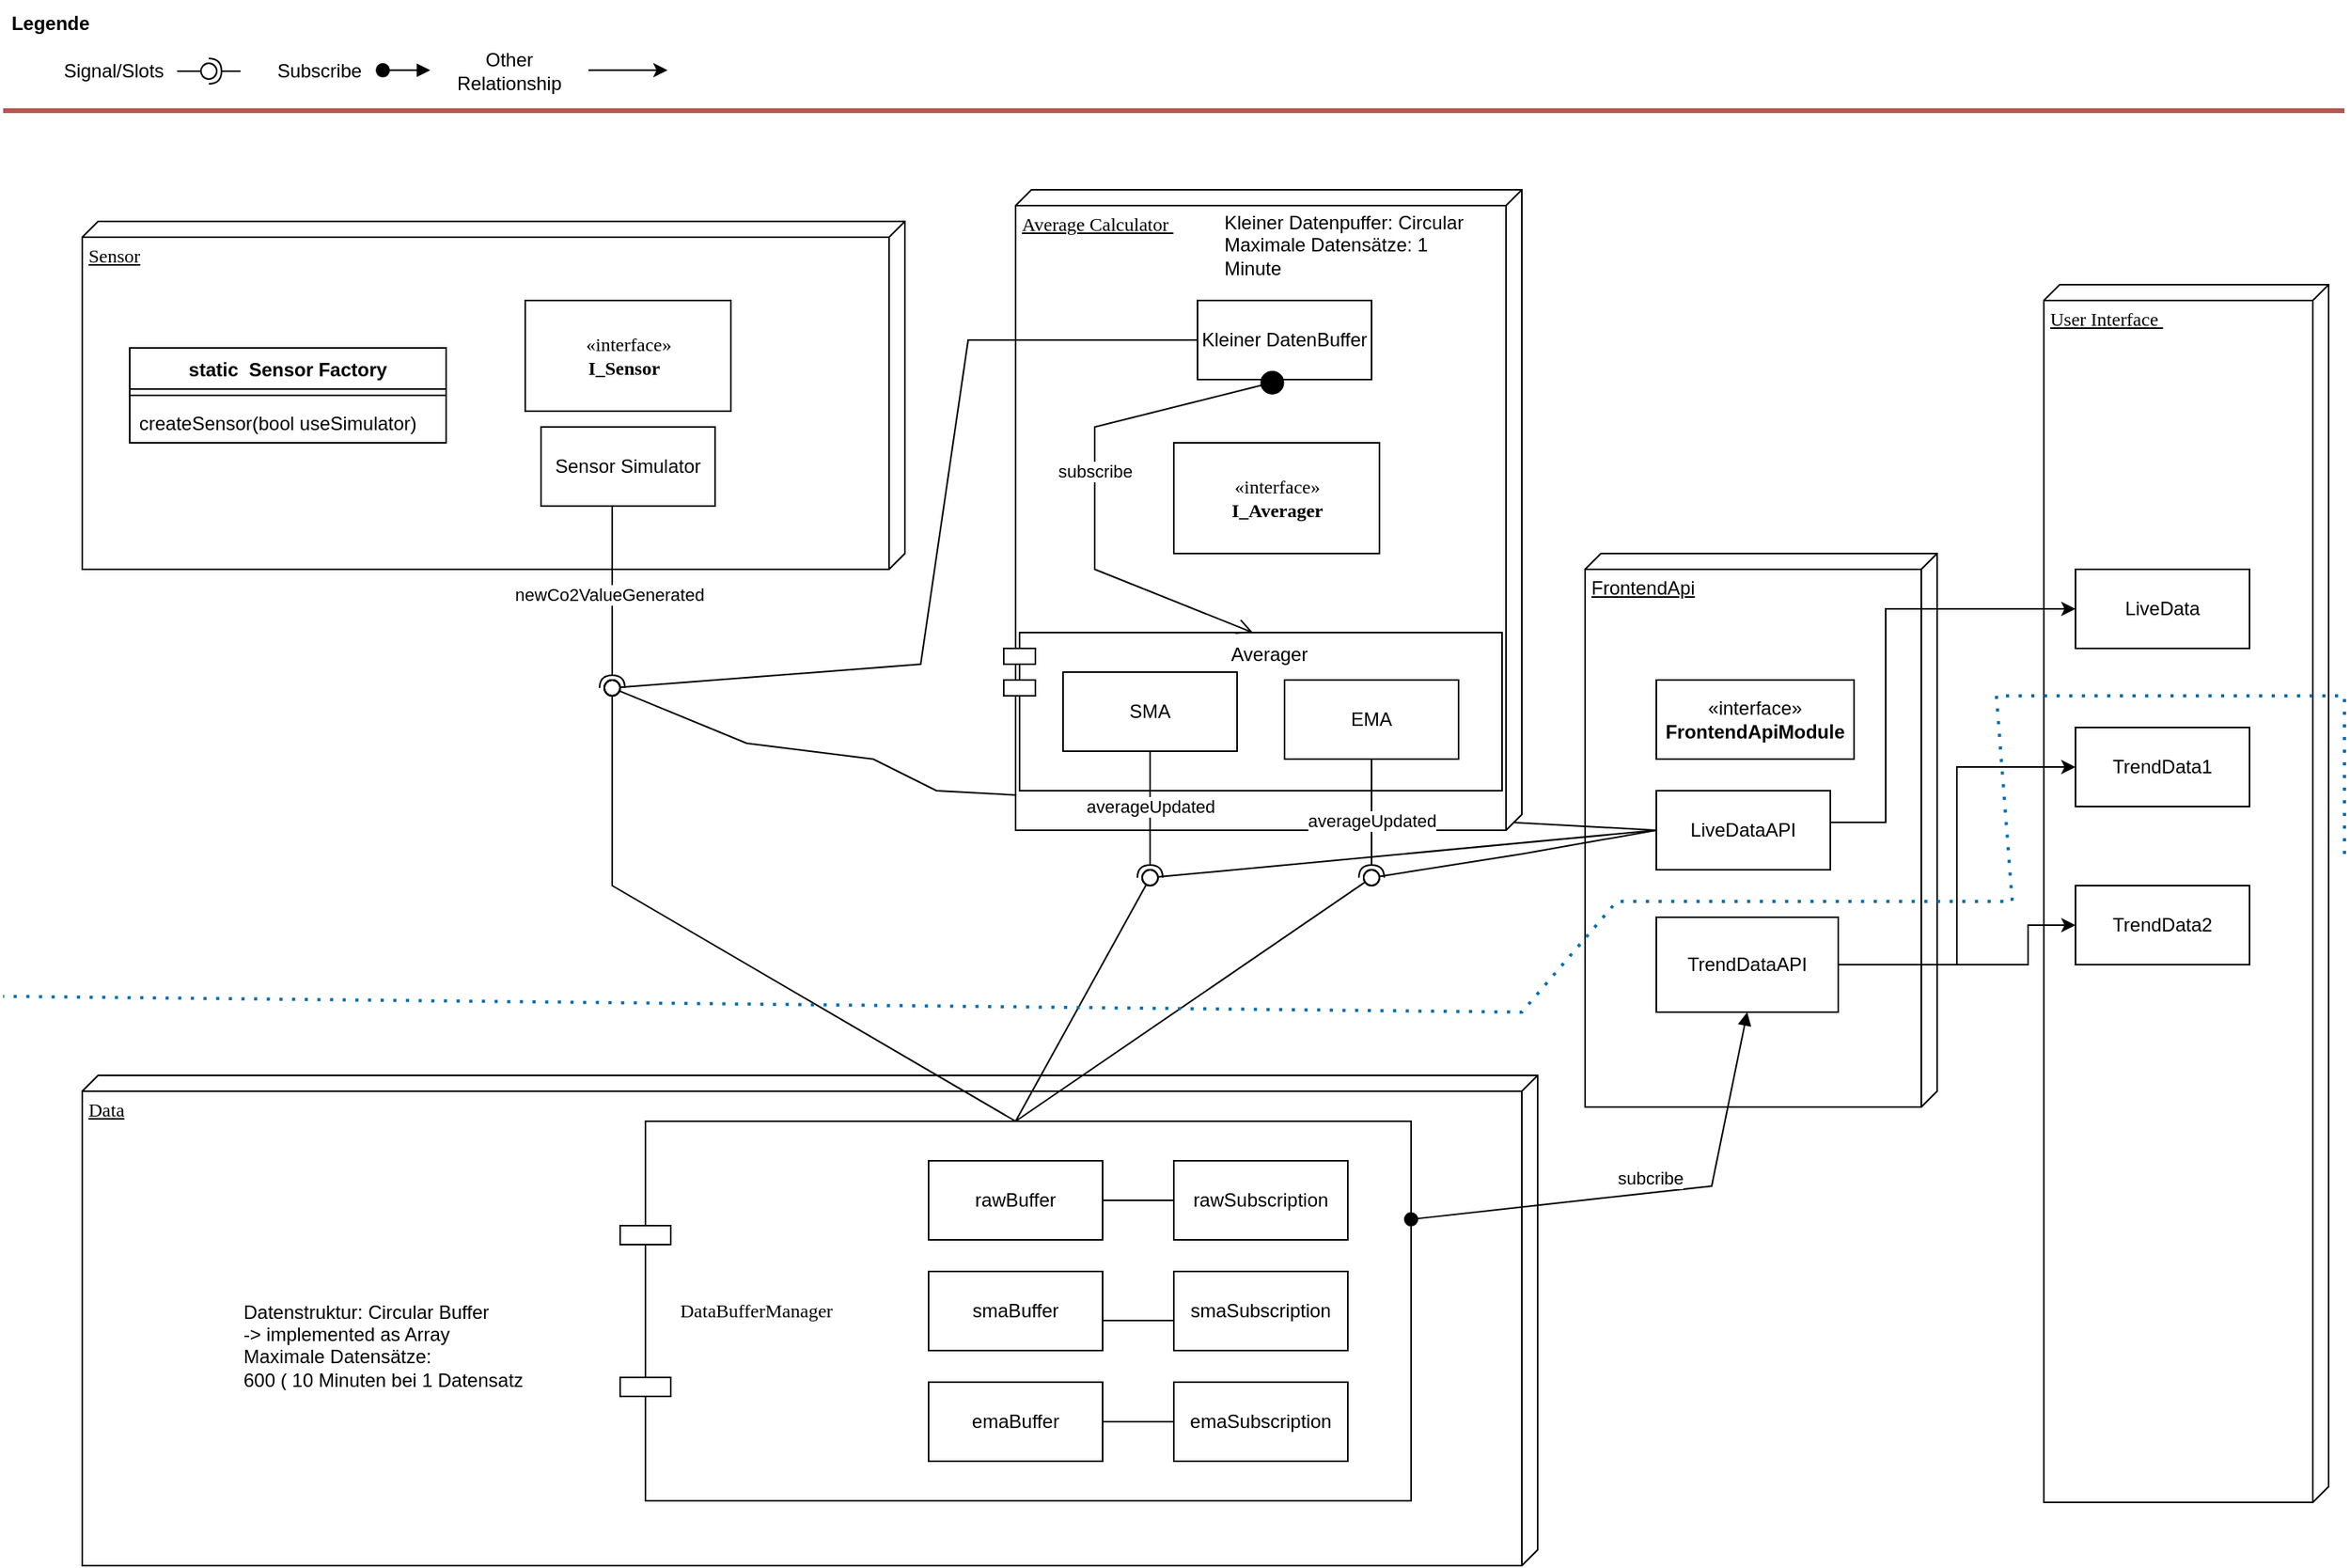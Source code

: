 <mxfile version="24.7.5">
  <diagram name="Page-1" id="5f0bae14-7c28-e335-631c-24af17079c00">
    <mxGraphModel dx="2009" dy="1375" grid="1" gridSize="10" guides="1" tooltips="1" connect="1" arrows="1" fold="1" page="1" pageScale="1" pageWidth="1500" pageHeight="550" background="none" math="0" shadow="0">
      <root>
        <mxCell id="0" />
        <mxCell id="1" parent="0" />
        <mxCell id="TnqoHEIaBTqIZZj-4Ajc-78" value="FrontendApi" style="verticalAlign=top;align=left;spacingTop=8;spacingLeft=2;spacingRight=12;shape=cube;size=10;direction=south;fontStyle=4;html=1;whiteSpace=wrap;" parent="1" vertex="1">
          <mxGeometry x="1010" y="360" width="222.5" height="350" as="geometry" />
        </mxCell>
        <mxCell id="TnqoHEIaBTqIZZj-4Ajc-82" value="" style="rounded=0;orthogonalLoop=1;jettySize=auto;html=1;endArrow=oval;endFill=0;sketch=0;sourcePerimeterSpacing=0;targetPerimeterSpacing=0;endSize=10;exitX=0;exitY=0.5;exitDx=0;exitDy=0;entryX=0.694;entryY=0.624;entryDx=0;entryDy=0;entryPerimeter=0;" parent="1" source="I_xul4UBWDQZnm9AN-DM-3" target="TnqoHEIaBTqIZZj-4Ajc-10" edge="1">
          <mxGeometry relative="1" as="geometry">
            <mxPoint x="775" y="235" as="sourcePoint" />
            <mxPoint x="405" y="455" as="targetPoint" />
            <Array as="points">
              <mxPoint x="600" y="510" />
              <mxPoint x="560" y="490" />
              <mxPoint x="480" y="480" />
            </Array>
          </mxGeometry>
        </mxCell>
        <mxCell id="39150e848f15840c-1" value="Sensor" style="verticalAlign=top;align=left;spacingTop=8;spacingLeft=2;spacingRight=12;shape=cube;size=10;direction=south;fontStyle=4;html=1;rounded=0;shadow=0;comic=0;labelBackgroundColor=none;strokeWidth=1;fontFamily=Verdana;fontSize=12" parent="1" vertex="1">
          <mxGeometry x="60" y="150" width="520" height="220" as="geometry" />
        </mxCell>
        <mxCell id="39150e848f15840c-2" value="Average Calculator&amp;nbsp;" style="verticalAlign=top;align=left;spacingTop=8;spacingLeft=2;spacingRight=12;shape=cube;size=10;direction=south;fontStyle=4;html=1;rounded=0;shadow=0;comic=0;labelBackgroundColor=none;strokeWidth=1;fontFamily=Verdana;fontSize=12" parent="1" vertex="1">
          <mxGeometry x="650" y="130" width="320" height="405" as="geometry" />
        </mxCell>
        <mxCell id="39150e848f15840c-3" value="Data" style="verticalAlign=top;align=left;spacingTop=8;spacingLeft=2;spacingRight=12;shape=cube;size=10;direction=south;fontStyle=4;html=1;rounded=0;shadow=0;comic=0;labelBackgroundColor=none;strokeWidth=1;fontFamily=Verdana;fontSize=12" parent="1" vertex="1">
          <mxGeometry x="60" y="690" width="920" height="310" as="geometry" />
        </mxCell>
        <mxCell id="39150e848f15840c-8" value="«interface»&lt;br&gt;&lt;b&gt;I_Averager&lt;/b&gt;" style="html=1;rounded=0;shadow=0;comic=0;labelBackgroundColor=none;strokeWidth=1;fontFamily=Verdana;fontSize=12;align=center;" parent="1" vertex="1">
          <mxGeometry x="750" y="290" width="130" height="70" as="geometry" />
        </mxCell>
        <mxCell id="eX59-adZzxfQ1hKOJ8mb-1" value="User Interface&amp;nbsp;" style="verticalAlign=top;align=left;spacingTop=8;spacingLeft=2;spacingRight=12;shape=cube;size=10;direction=south;fontStyle=4;html=1;rounded=0;shadow=0;comic=0;labelBackgroundColor=none;strokeWidth=1;fontFamily=Verdana;fontSize=12" parent="1" vertex="1">
          <mxGeometry x="1300" y="190" width="180" height="770" as="geometry" />
        </mxCell>
        <mxCell id="xgpbtPdXY1VR1epWBYFN-7" value="DataBufferManager" style="shape=component;align=left;spacingLeft=36;rounded=0;shadow=0;comic=0;labelBackgroundColor=none;strokeWidth=1;fontFamily=Verdana;fontSize=12;html=1;" parent="1" vertex="1">
          <mxGeometry x="400" y="719" width="500" height="240" as="geometry" />
        </mxCell>
        <mxCell id="yPsKBsLQMUbUTYyl0QJ--2" value="Datenstruktur: Circular Buffer &#xa;-&gt; implemented as Array&#xa;Maximale Datensätze: &#xa;600 ( 10 Minuten bei 1 Datensatz pro Sekunde) &#xa;&#xa;" style="text;overflow=hidden;rounded=0;align=left;verticalAlign=middle;horizontal=1;spacing=2;whiteSpace=wrap;" parent="1" vertex="1">
          <mxGeometry x="160" y="830" width="180" height="60" as="geometry" />
        </mxCell>
        <mxCell id="yPsKBsLQMUbUTYyl0QJ--4" value="Kleiner Datenpuffer: Circular &#xa;Maximale Datensätze: 1 Minute " style="text;overflow=hidden;rounded=0;align=left;verticalAlign=middle;horizontal=1;spacing=2;whiteSpace=wrap;" parent="1" vertex="1">
          <mxGeometry x="780" y="140" width="170" height="50" as="geometry" />
        </mxCell>
        <mxCell id="yPsKBsLQMUbUTYyl0QJ--6" value="Averager" style="shape=module;align=left;spacingLeft=20;align=center;verticalAlign=top;whiteSpace=wrap;html=1;" parent="1" vertex="1">
          <mxGeometry x="642.5" y="410" width="315" height="100" as="geometry" />
        </mxCell>
        <mxCell id="xpAjZ_TBcFx033QGUyqH-1" value="«interface»&lt;br&gt;&lt;b&gt;I_Sensor&amp;nbsp;&amp;nbsp;&lt;/b&gt;" style="html=1;rounded=0;shadow=0;comic=0;labelBackgroundColor=none;strokeWidth=1;fontFamily=Verdana;fontSize=12;align=center;" parent="1" vertex="1">
          <mxGeometry x="340" y="200" width="130" height="70" as="geometry" />
        </mxCell>
        <mxCell id="I_xul4UBWDQZnm9AN-DM-2" value="«interface»&lt;br&gt;&lt;b&gt;FrontendApiModule&lt;/b&gt;" style="html=1;whiteSpace=wrap;" parent="1" vertex="1">
          <mxGeometry x="1055" y="440" width="125" height="50" as="geometry" />
        </mxCell>
        <mxCell id="I_xul4UBWDQZnm9AN-DM-3" value="LiveDataAPI" style="html=1;whiteSpace=wrap;" parent="1" vertex="1">
          <mxGeometry x="1055" y="510" width="110" height="50" as="geometry" />
        </mxCell>
        <mxCell id="TnqoHEIaBTqIZZj-4Ajc-91" value="" style="edgeStyle=orthogonalEdgeStyle;rounded=0;orthogonalLoop=1;jettySize=auto;html=1;entryX=0;entryY=0.5;entryDx=0;entryDy=0;" parent="1" source="I_xul4UBWDQZnm9AN-DM-4" target="TnqoHEIaBTqIZZj-4Ajc-76" edge="1">
          <mxGeometry relative="1" as="geometry">
            <Array as="points">
              <mxPoint x="1290" y="620" />
              <mxPoint x="1290" y="595" />
            </Array>
          </mxGeometry>
        </mxCell>
        <mxCell id="TnqoHEIaBTqIZZj-4Ajc-92" style="edgeStyle=orthogonalEdgeStyle;rounded=0;orthogonalLoop=1;jettySize=auto;html=1;entryX=0;entryY=0.5;entryDx=0;entryDy=0;" parent="1" source="I_xul4UBWDQZnm9AN-DM-4" target="TnqoHEIaBTqIZZj-4Ajc-75" edge="1">
          <mxGeometry relative="1" as="geometry" />
        </mxCell>
        <mxCell id="I_xul4UBWDQZnm9AN-DM-4" value="TrendDataAPI" style="html=1;whiteSpace=wrap;" parent="1" vertex="1">
          <mxGeometry x="1055" y="590" width="115" height="60" as="geometry" />
        </mxCell>
        <mxCell id="I_xul4UBWDQZnm9AN-DM-5" style="edgeStyle=orthogonalEdgeStyle;rounded=0;orthogonalLoop=1;jettySize=auto;html=1;entryX=0;entryY=0.5;entryDx=0;entryDy=0;exitX=1;exitY=0.5;exitDx=0;exitDy=0;" parent="1" source="I_xul4UBWDQZnm9AN-DM-3" target="TnqoHEIaBTqIZZj-4Ajc-74" edge="1">
          <mxGeometry relative="1" as="geometry">
            <mxPoint x="1220" y="485" as="sourcePoint" />
            <Array as="points">
              <mxPoint x="1165" y="530" />
              <mxPoint x="1200" y="530" />
              <mxPoint x="1200" y="395" />
            </Array>
          </mxGeometry>
        </mxCell>
        <mxCell id="TnqoHEIaBTqIZZj-4Ajc-8" value="" style="rounded=0;orthogonalLoop=1;jettySize=auto;html=1;endArrow=halfCircle;endFill=0;endSize=6;strokeWidth=1;sketch=0;exitX=0.5;exitY=1;exitDx=0;exitDy=0;" parent="1" target="TnqoHEIaBTqIZZj-4Ajc-10" edge="1">
          <mxGeometry relative="1" as="geometry">
            <mxPoint x="395" y="330" as="sourcePoint" />
            <Array as="points" />
          </mxGeometry>
        </mxCell>
        <mxCell id="TnqoHEIaBTqIZZj-4Ajc-15" value="newCo2ValueGenerated" style="edgeLabel;html=1;align=center;verticalAlign=middle;resizable=0;points=[];" parent="TnqoHEIaBTqIZZj-4Ajc-8" vertex="1" connectable="0">
          <mxGeometry x="0.193" y="-3" relative="1" as="geometry">
            <mxPoint x="1" y="-13" as="offset" />
          </mxGeometry>
        </mxCell>
        <mxCell id="TnqoHEIaBTqIZZj-4Ajc-9" value="" style="rounded=0;orthogonalLoop=1;jettySize=auto;html=1;endArrow=oval;endFill=0;sketch=0;sourcePerimeterSpacing=0;targetPerimeterSpacing=0;endSize=10;exitX=0.5;exitY=0;exitDx=0;exitDy=0;" parent="1" source="xgpbtPdXY1VR1epWBYFN-7" target="TnqoHEIaBTqIZZj-4Ajc-10" edge="1">
          <mxGeometry relative="1" as="geometry">
            <mxPoint x="370" y="520" as="sourcePoint" />
            <Array as="points">
              <mxPoint x="395" y="570" />
            </Array>
          </mxGeometry>
        </mxCell>
        <mxCell id="TnqoHEIaBTqIZZj-4Ajc-10" value="" style="ellipse;whiteSpace=wrap;html=1;align=center;aspect=fixed;fillColor=none;strokeColor=none;resizable=0;perimeter=centerPerimeter;rotatable=0;allowArrows=0;points=[];outlineConnect=1;" parent="1" vertex="1">
          <mxGeometry x="390" y="440" width="10" height="10" as="geometry" />
        </mxCell>
        <mxCell id="TnqoHEIaBTqIZZj-4Ajc-12" value="" style="rounded=0;orthogonalLoop=1;jettySize=auto;html=1;endArrow=oval;endFill=0;sketch=0;sourcePerimeterSpacing=0;targetPerimeterSpacing=0;endSize=10;exitX=0;exitY=0.5;exitDx=0;exitDy=0;entryX=0.694;entryY=0.688;entryDx=0;entryDy=0;entryPerimeter=0;" parent="1" source="TnqoHEIaBTqIZZj-4Ajc-13" target="TnqoHEIaBTqIZZj-4Ajc-10" edge="1">
          <mxGeometry relative="1" as="geometry">
            <mxPoint x="580" y="420" as="sourcePoint" />
            <mxPoint x="430" y="480" as="targetPoint" />
            <Array as="points">
              <mxPoint x="620" y="225" />
              <mxPoint x="590" y="430" />
            </Array>
          </mxGeometry>
        </mxCell>
        <mxCell id="TnqoHEIaBTqIZZj-4Ajc-13" value="Kleiner DatenBuffer" style="html=1;whiteSpace=wrap;" parent="1" vertex="1">
          <mxGeometry x="765" y="200" width="110" height="50" as="geometry" />
        </mxCell>
        <mxCell id="TnqoHEIaBTqIZZj-4Ajc-16" value="Sensor Simulator" style="html=1;whiteSpace=wrap;" parent="1" vertex="1">
          <mxGeometry x="350" y="280" width="110" height="50" as="geometry" />
        </mxCell>
        <mxCell id="TnqoHEIaBTqIZZj-4Ajc-29" value="" style="rounded=0;orthogonalLoop=1;jettySize=auto;html=1;endArrow=halfCircle;endFill=0;endSize=6;strokeWidth=1;sketch=0;" parent="1" target="TnqoHEIaBTqIZZj-4Ajc-31" edge="1">
          <mxGeometry relative="1" as="geometry">
            <mxPoint x="160" y="55" as="sourcePoint" />
          </mxGeometry>
        </mxCell>
        <mxCell id="TnqoHEIaBTqIZZj-4Ajc-30" value="" style="rounded=0;orthogonalLoop=1;jettySize=auto;html=1;endArrow=oval;endFill=0;sketch=0;sourcePerimeterSpacing=0;targetPerimeterSpacing=0;endSize=10;" parent="1" target="TnqoHEIaBTqIZZj-4Ajc-31" edge="1">
          <mxGeometry relative="1" as="geometry">
            <mxPoint x="120" y="55" as="sourcePoint" />
          </mxGeometry>
        </mxCell>
        <mxCell id="TnqoHEIaBTqIZZj-4Ajc-31" value="" style="ellipse;whiteSpace=wrap;html=1;align=center;aspect=fixed;fillColor=none;strokeColor=none;resizable=0;perimeter=centerPerimeter;rotatable=0;allowArrows=0;points=[];outlineConnect=1;" parent="1" vertex="1">
          <mxGeometry x="135" y="50" width="10" height="10" as="geometry" />
        </mxCell>
        <mxCell id="TnqoHEIaBTqIZZj-4Ajc-33" value="&lt;b&gt;Legende&lt;/b&gt;" style="text;html=1;align=center;verticalAlign=middle;whiteSpace=wrap;rounded=0;" parent="1" vertex="1">
          <mxGeometry x="10" y="10" width="60" height="30" as="geometry" />
        </mxCell>
        <mxCell id="TnqoHEIaBTqIZZj-4Ajc-34" value="" style="endArrow=none;html=1;rounded=0;fillColor=#f8cecc;strokeColor=#b85450;strokeWidth=3;" parent="1" edge="1">
          <mxGeometry width="50" height="50" relative="1" as="geometry">
            <mxPoint x="10" y="80" as="sourcePoint" />
            <mxPoint x="1490" y="80" as="targetPoint" />
          </mxGeometry>
        </mxCell>
        <mxCell id="TnqoHEIaBTqIZZj-4Ajc-35" value="Signal/Slots" style="text;html=1;align=center;verticalAlign=middle;whiteSpace=wrap;rounded=0;" parent="1" vertex="1">
          <mxGeometry x="50" y="40" width="60" height="30" as="geometry" />
        </mxCell>
        <mxCell id="TnqoHEIaBTqIZZj-4Ajc-45" value="static&amp;nbsp; Sensor Factory" style="swimlane;fontStyle=1;align=center;verticalAlign=top;childLayout=stackLayout;horizontal=1;startSize=26;horizontalStack=0;resizeParent=1;resizeParentMax=0;resizeLast=0;collapsible=1;marginBottom=0;whiteSpace=wrap;html=1;" parent="1" vertex="1">
          <mxGeometry x="90" y="230" width="200" height="60" as="geometry">
            <mxRectangle x="90" y="230" width="160" height="30" as="alternateBounds" />
          </mxGeometry>
        </mxCell>
        <mxCell id="TnqoHEIaBTqIZZj-4Ajc-47" value="" style="line;strokeWidth=1;fillColor=none;align=left;verticalAlign=middle;spacingTop=-1;spacingLeft=3;spacingRight=3;rotatable=0;labelPosition=right;points=[];portConstraint=eastwest;strokeColor=inherit;" parent="TnqoHEIaBTqIZZj-4Ajc-45" vertex="1">
          <mxGeometry y="26" width="200" height="8" as="geometry" />
        </mxCell>
        <mxCell id="TnqoHEIaBTqIZZj-4Ajc-48" value="createSensor(&lt;span class=&quot;hljs-type&quot;&gt;bool&lt;/span&gt; useSimulator)" style="text;strokeColor=none;fillColor=none;align=left;verticalAlign=top;spacingLeft=4;spacingRight=4;overflow=hidden;rotatable=0;points=[[0,0.5],[1,0.5]];portConstraint=eastwest;whiteSpace=wrap;html=1;" parent="TnqoHEIaBTqIZZj-4Ajc-45" vertex="1">
          <mxGeometry y="34" width="200" height="26" as="geometry" />
        </mxCell>
        <mxCell id="TnqoHEIaBTqIZZj-4Ajc-49" value="SMA" style="html=1;whiteSpace=wrap;" parent="1" vertex="1">
          <mxGeometry x="680" y="435" width="110" height="50" as="geometry" />
        </mxCell>
        <mxCell id="TnqoHEIaBTqIZZj-4Ajc-50" value="EMA" style="html=1;whiteSpace=wrap;" parent="1" vertex="1">
          <mxGeometry x="820" y="440" width="110" height="50" as="geometry" />
        </mxCell>
        <mxCell id="TnqoHEIaBTqIZZj-4Ajc-53" value="" style="rounded=0;orthogonalLoop=1;jettySize=auto;html=1;endArrow=halfCircle;endFill=0;endSize=6;strokeWidth=1;sketch=0;exitX=0.5;exitY=1;exitDx=0;exitDy=0;" parent="1" source="TnqoHEIaBTqIZZj-4Ajc-49" target="TnqoHEIaBTqIZZj-4Ajc-55" edge="1">
          <mxGeometry relative="1" as="geometry">
            <mxPoint x="490" y="515" as="sourcePoint" />
          </mxGeometry>
        </mxCell>
        <mxCell id="TnqoHEIaBTqIZZj-4Ajc-71" value="averageUpdated" style="edgeLabel;html=1;align=center;verticalAlign=middle;resizable=0;points=[];" parent="TnqoHEIaBTqIZZj-4Ajc-53" vertex="1" connectable="0">
          <mxGeometry x="-0.102" relative="1" as="geometry">
            <mxPoint y="-1" as="offset" />
          </mxGeometry>
        </mxCell>
        <mxCell id="TnqoHEIaBTqIZZj-4Ajc-54" value="" style="rounded=0;orthogonalLoop=1;jettySize=auto;html=1;endArrow=oval;endFill=0;sketch=0;sourcePerimeterSpacing=0;targetPerimeterSpacing=0;endSize=10;exitX=0.5;exitY=0;exitDx=0;exitDy=0;" parent="1" source="xgpbtPdXY1VR1epWBYFN-7" target="TnqoHEIaBTqIZZj-4Ajc-55" edge="1">
          <mxGeometry relative="1" as="geometry">
            <mxPoint x="450" y="515" as="sourcePoint" />
          </mxGeometry>
        </mxCell>
        <mxCell id="TnqoHEIaBTqIZZj-4Ajc-55" value="" style="ellipse;whiteSpace=wrap;html=1;align=center;aspect=fixed;fillColor=none;strokeColor=none;resizable=0;perimeter=centerPerimeter;rotatable=0;allowArrows=0;points=[];outlineConnect=1;" parent="1" vertex="1">
          <mxGeometry x="730" y="560" width="10" height="10" as="geometry" />
        </mxCell>
        <mxCell id="TnqoHEIaBTqIZZj-4Ajc-56" value="" style="ellipse;whiteSpace=wrap;html=1;align=center;aspect=fixed;fillColor=none;strokeColor=none;resizable=0;perimeter=centerPerimeter;rotatable=0;allowArrows=0;points=[];outlineConnect=1;" parent="1" vertex="1">
          <mxGeometry x="740" y="570" width="10" height="10" as="geometry" />
        </mxCell>
        <mxCell id="TnqoHEIaBTqIZZj-4Ajc-57" value="" style="ellipse;whiteSpace=wrap;html=1;align=center;aspect=fixed;fillColor=none;strokeColor=none;resizable=0;perimeter=centerPerimeter;rotatable=0;allowArrows=0;points=[];outlineConnect=1;" parent="1" vertex="1">
          <mxGeometry x="750" y="580" width="10" height="10" as="geometry" />
        </mxCell>
        <mxCell id="TnqoHEIaBTqIZZj-4Ajc-59" value="rawSubscription" style="html=1;whiteSpace=wrap;" parent="1" vertex="1">
          <mxGeometry x="750" y="744" width="110" height="50" as="geometry" />
        </mxCell>
        <mxCell id="TnqoHEIaBTqIZZj-4Ajc-60" value="smaSubscription" style="html=1;whiteSpace=wrap;" parent="1" vertex="1">
          <mxGeometry x="750" y="814" width="110" height="50" as="geometry" />
        </mxCell>
        <mxCell id="TnqoHEIaBTqIZZj-4Ajc-61" value="emaSubscription" style="html=1;whiteSpace=wrap;" parent="1" vertex="1">
          <mxGeometry x="750" y="884" width="110" height="50" as="geometry" />
        </mxCell>
        <mxCell id="TnqoHEIaBTqIZZj-4Ajc-62" value="rawBuffer" style="html=1;whiteSpace=wrap;" parent="1" vertex="1">
          <mxGeometry x="595" y="744" width="110" height="50" as="geometry" />
        </mxCell>
        <mxCell id="TnqoHEIaBTqIZZj-4Ajc-63" value="smaBuffer" style="html=1;whiteSpace=wrap;" parent="1" vertex="1">
          <mxGeometry x="595" y="814" width="110" height="50" as="geometry" />
        </mxCell>
        <mxCell id="TnqoHEIaBTqIZZj-4Ajc-64" value="emaBuffer" style="html=1;whiteSpace=wrap;" parent="1" vertex="1">
          <mxGeometry x="595" y="884" width="110" height="50" as="geometry" />
        </mxCell>
        <mxCell id="TnqoHEIaBTqIZZj-4Ajc-66" value="" style="rounded=0;orthogonalLoop=1;jettySize=auto;html=1;endArrow=halfCircle;endFill=0;endSize=6;strokeWidth=1;sketch=0;exitX=0.5;exitY=1;exitDx=0;exitDy=0;" parent="1" source="TnqoHEIaBTqIZZj-4Ajc-50" target="TnqoHEIaBTqIZZj-4Ajc-68" edge="1">
          <mxGeometry relative="1" as="geometry">
            <mxPoint x="440" y="565" as="sourcePoint" />
          </mxGeometry>
        </mxCell>
        <mxCell id="TnqoHEIaBTqIZZj-4Ajc-72" value="averageUpdated" style="edgeLabel;html=1;align=center;verticalAlign=middle;resizable=0;points=[];" parent="TnqoHEIaBTqIZZj-4Ajc-66" vertex="1" connectable="0">
          <mxGeometry x="0.045" relative="1" as="geometry">
            <mxPoint as="offset" />
          </mxGeometry>
        </mxCell>
        <mxCell id="TnqoHEIaBTqIZZj-4Ajc-67" value="" style="rounded=0;orthogonalLoop=1;jettySize=auto;html=1;endArrow=oval;endFill=0;sketch=0;sourcePerimeterSpacing=0;targetPerimeterSpacing=0;endSize=10;exitX=0.5;exitY=0;exitDx=0;exitDy=0;" parent="1" source="xgpbtPdXY1VR1epWBYFN-7" target="TnqoHEIaBTqIZZj-4Ajc-68" edge="1">
          <mxGeometry relative="1" as="geometry">
            <mxPoint x="400" y="565" as="sourcePoint" />
          </mxGeometry>
        </mxCell>
        <mxCell id="TnqoHEIaBTqIZZj-4Ajc-68" value="" style="ellipse;whiteSpace=wrap;html=1;align=center;aspect=fixed;fillColor=none;strokeColor=none;resizable=0;perimeter=centerPerimeter;rotatable=0;allowArrows=0;points=[];outlineConnect=1;" parent="1" vertex="1">
          <mxGeometry x="870" y="560" width="10" height="10" as="geometry" />
        </mxCell>
        <mxCell id="TnqoHEIaBTqIZZj-4Ajc-74" value="LiveData" style="html=1;whiteSpace=wrap;" parent="1" vertex="1">
          <mxGeometry x="1320" y="370" width="110" height="50" as="geometry" />
        </mxCell>
        <mxCell id="TnqoHEIaBTqIZZj-4Ajc-75" value="TrendData1" style="html=1;whiteSpace=wrap;" parent="1" vertex="1">
          <mxGeometry x="1320" y="470" width="110" height="50" as="geometry" />
        </mxCell>
        <mxCell id="TnqoHEIaBTqIZZj-4Ajc-76" value="TrendData2" style="html=1;whiteSpace=wrap;" parent="1" vertex="1">
          <mxGeometry x="1320" y="570" width="110" height="50" as="geometry" />
        </mxCell>
        <mxCell id="TnqoHEIaBTqIZZj-4Ajc-79" value="" style="rounded=0;orthogonalLoop=1;jettySize=auto;html=1;endArrow=oval;endFill=0;sketch=0;sourcePerimeterSpacing=0;targetPerimeterSpacing=0;endSize=10;exitX=0;exitY=0.5;exitDx=0;exitDy=0;entryX=0.341;entryY=0.506;entryDx=0;entryDy=0;entryPerimeter=0;" parent="1" source="I_xul4UBWDQZnm9AN-DM-3" target="TnqoHEIaBTqIZZj-4Ajc-68" edge="1">
          <mxGeometry relative="1" as="geometry">
            <mxPoint x="660" y="675" as="sourcePoint" />
            <mxPoint x="885" y="575" as="targetPoint" />
            <Array as="points">
              <mxPoint x="970" y="550" />
            </Array>
          </mxGeometry>
        </mxCell>
        <mxCell id="TnqoHEIaBTqIZZj-4Ajc-80" value="" style="rounded=0;orthogonalLoop=1;jettySize=auto;html=1;endArrow=oval;endFill=0;sketch=0;sourcePerimeterSpacing=0;targetPerimeterSpacing=0;endSize=10;exitX=0;exitY=0.5;exitDx=0;exitDy=0;entryX=0.812;entryY=0.624;entryDx=0;entryDy=0;entryPerimeter=0;" parent="1" source="I_xul4UBWDQZnm9AN-DM-3" target="TnqoHEIaBTqIZZj-4Ajc-55" edge="1">
          <mxGeometry relative="1" as="geometry">
            <mxPoint x="1065" y="545" as="sourcePoint" />
            <mxPoint x="885" y="575" as="targetPoint" />
          </mxGeometry>
        </mxCell>
        <mxCell id="TnqoHEIaBTqIZZj-4Ajc-86" value="" style="line;strokeWidth=1;fillColor=none;align=left;verticalAlign=middle;spacingTop=-1;spacingLeft=3;spacingRight=3;rotatable=0;labelPosition=right;points=[];portConstraint=eastwest;strokeColor=inherit;" parent="1" vertex="1">
          <mxGeometry x="705" y="905" width="45" height="8" as="geometry" />
        </mxCell>
        <mxCell id="TnqoHEIaBTqIZZj-4Ajc-87" value="" style="line;strokeWidth=1;fillColor=none;align=left;verticalAlign=middle;spacingTop=-1;spacingLeft=3;spacingRight=3;rotatable=0;labelPosition=right;points=[];portConstraint=eastwest;strokeColor=inherit;" parent="1" vertex="1">
          <mxGeometry x="705" y="841" width="45" height="8" as="geometry" />
        </mxCell>
        <mxCell id="TnqoHEIaBTqIZZj-4Ajc-88" value="" style="line;strokeWidth=1;fillColor=none;align=left;verticalAlign=middle;spacingTop=-1;spacingLeft=3;spacingRight=3;rotatable=0;labelPosition=right;points=[];portConstraint=eastwest;strokeColor=inherit;" parent="1" vertex="1">
          <mxGeometry x="705" y="765" width="45" height="8" as="geometry" />
        </mxCell>
        <mxCell id="TnqoHEIaBTqIZZj-4Ajc-93" value="subcribe" style="html=1;verticalAlign=bottom;startArrow=oval;startFill=1;endArrow=block;startSize=8;curved=0;rounded=0;entryX=0.5;entryY=1;entryDx=0;entryDy=0;" parent="1" target="I_xul4UBWDQZnm9AN-DM-4" edge="1">
          <mxGeometry width="60" relative="1" as="geometry">
            <mxPoint x="900" y="781" as="sourcePoint" />
            <mxPoint x="960" y="781" as="targetPoint" />
            <Array as="points">
              <mxPoint x="1090" y="760" />
            </Array>
          </mxGeometry>
        </mxCell>
        <mxCell id="TnqoHEIaBTqIZZj-4Ajc-96" value="subscribe" style="html=1;verticalAlign=bottom;startArrow=circle;startFill=1;endArrow=open;startSize=6;endSize=8;curved=0;rounded=0;entryX=0.5;entryY=0;entryDx=0;entryDy=0;exitX=0.5;exitY=1;exitDx=0;exitDy=0;" parent="1" source="TnqoHEIaBTqIZZj-4Ajc-13" target="yPsKBsLQMUbUTYyl0QJ--6" edge="1">
          <mxGeometry width="80" relative="1" as="geometry">
            <mxPoint x="850" y="260" as="sourcePoint" />
            <mxPoint x="830" y="420" as="targetPoint" />
            <Array as="points">
              <mxPoint x="700" y="280" />
              <mxPoint x="700" y="340" />
              <mxPoint x="700" y="370" />
            </Array>
          </mxGeometry>
        </mxCell>
        <mxCell id="TnqoHEIaBTqIZZj-4Ajc-99" value="" style="html=1;verticalAlign=bottom;startArrow=oval;startFill=1;endArrow=block;startSize=8;curved=0;rounded=0;" parent="1" edge="1">
          <mxGeometry width="60" relative="1" as="geometry">
            <mxPoint x="250" y="54.41" as="sourcePoint" />
            <mxPoint x="280" y="54.41" as="targetPoint" />
          </mxGeometry>
        </mxCell>
        <mxCell id="TnqoHEIaBTqIZZj-4Ajc-100" value="Subscribe" style="text;html=1;align=center;verticalAlign=middle;whiteSpace=wrap;rounded=0;" parent="1" vertex="1">
          <mxGeometry x="180" y="40" width="60" height="30" as="geometry" />
        </mxCell>
        <mxCell id="TnqoHEIaBTqIZZj-4Ajc-102" value="" style="endArrow=classic;html=1;rounded=0;" parent="1" edge="1">
          <mxGeometry width="50" height="50" relative="1" as="geometry">
            <mxPoint x="380" y="54.41" as="sourcePoint" />
            <mxPoint x="430" y="54.41" as="targetPoint" />
          </mxGeometry>
        </mxCell>
        <mxCell id="TnqoHEIaBTqIZZj-4Ajc-103" value="Other Relationship" style="text;html=1;align=center;verticalAlign=middle;whiteSpace=wrap;rounded=0;" parent="1" vertex="1">
          <mxGeometry x="300" y="40" width="60" height="30" as="geometry" />
        </mxCell>
        <mxCell id="6teHYK_BrU8AOpjEmKPa-2" value="" style="endArrow=none;dashed=1;html=1;dashPattern=1 3;strokeWidth=2;rounded=0;fillColor=#1ba1e2;strokeColor=#006EAF;" edge="1" parent="1">
          <mxGeometry width="50" height="50" relative="1" as="geometry">
            <mxPoint x="1490" y="550" as="sourcePoint" />
            <mxPoint x="10" y="640" as="targetPoint" />
            <Array as="points">
              <mxPoint x="1490" y="450" />
              <mxPoint x="1270" y="450" />
              <mxPoint x="1280" y="580" />
              <mxPoint x="1030" y="580" />
              <mxPoint x="970" y="650" />
            </Array>
          </mxGeometry>
        </mxCell>
      </root>
    </mxGraphModel>
  </diagram>
</mxfile>
